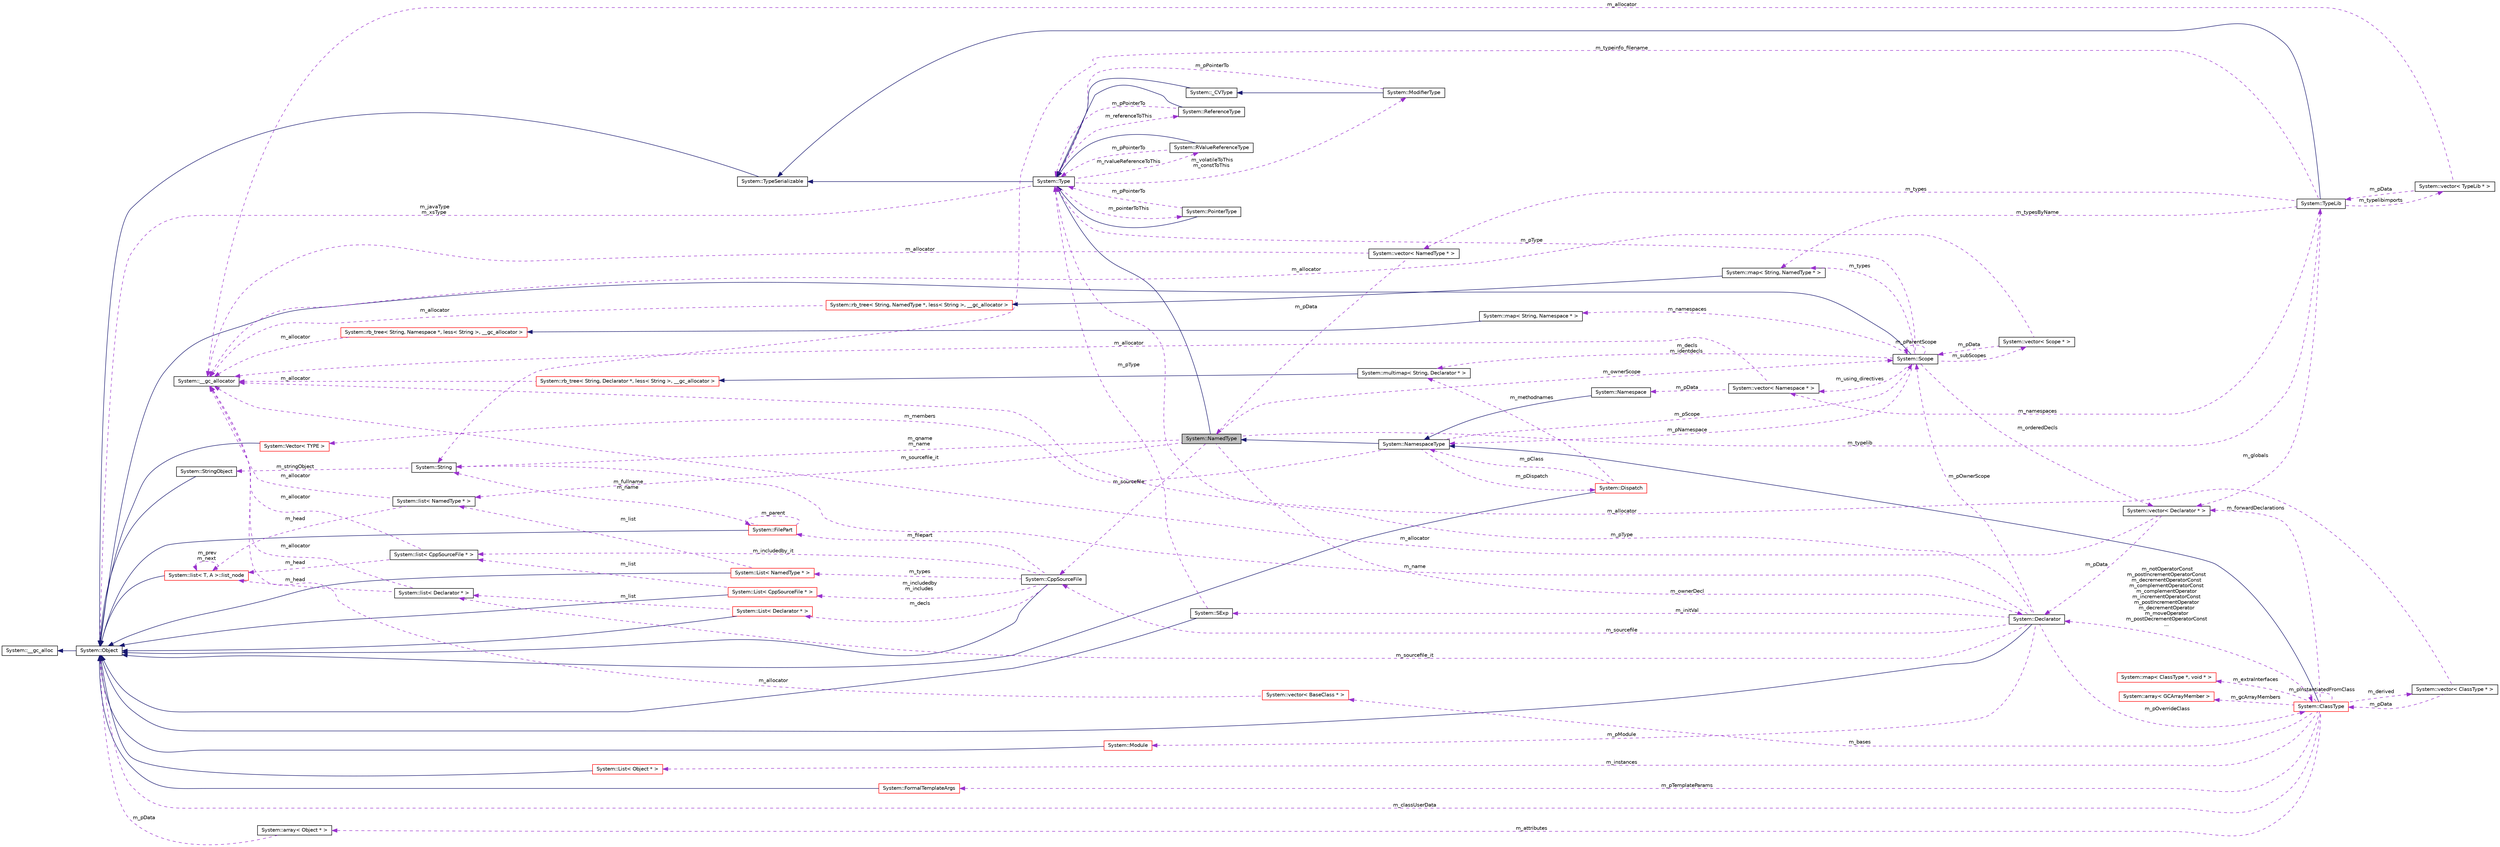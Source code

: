 digraph G
{
  edge [fontname="Helvetica",fontsize="10",labelfontname="Helvetica",labelfontsize="10"];
  node [fontname="Helvetica",fontsize="10",shape=record];
  rankdir="LR";
  Node1 [label="System::NamedType",height=0.2,width=0.4,color="black", fillcolor="grey75", style="filled" fontcolor="black"];
  Node2 -> Node1 [dir="back",color="midnightblue",fontsize="10",style="solid",fontname="Helvetica"];
  Node2 [label="System::Type",height=0.2,width=0.4,color="black", fillcolor="white", style="filled",URL="$class_system_1_1_type.html"];
  Node3 -> Node2 [dir="back",color="midnightblue",fontsize="10",style="solid",fontname="Helvetica"];
  Node3 [label="System::TypeSerializable",height=0.2,width=0.4,color="black", fillcolor="white", style="filled",URL="$class_system_1_1_type_serializable.html"];
  Node4 -> Node3 [dir="back",color="midnightblue",fontsize="10",style="solid",fontname="Helvetica"];
  Node4 [label="System::Object",height=0.2,width=0.4,color="black", fillcolor="white", style="filled",URL="$class_system_1_1_object.html"];
  Node5 -> Node4 [dir="back",color="midnightblue",fontsize="10",style="solid",fontname="Helvetica"];
  Node5 [label="System::__gc_alloc",height=0.2,width=0.4,color="black", fillcolor="white", style="filled",URL="$class_system_1_1____gc__alloc.html"];
  Node6 -> Node2 [dir="back",color="darkorchid3",fontsize="10",style="dashed",label=" m_pointerToThis" ,fontname="Helvetica"];
  Node6 [label="System::PointerType",height=0.2,width=0.4,color="black", fillcolor="white", style="filled",URL="$class_system_1_1_pointer_type.html"];
  Node2 -> Node6 [dir="back",color="midnightblue",fontsize="10",style="solid",fontname="Helvetica"];
  Node2 -> Node6 [dir="back",color="darkorchid3",fontsize="10",style="dashed",label=" m_pPointerTo" ,fontname="Helvetica"];
  Node7 -> Node2 [dir="back",color="darkorchid3",fontsize="10",style="dashed",label=" m_referenceToThis" ,fontname="Helvetica"];
  Node7 [label="System::ReferenceType",height=0.2,width=0.4,color="black", fillcolor="white", style="filled",URL="$class_system_1_1_reference_type.html"];
  Node2 -> Node7 [dir="back",color="midnightblue",fontsize="10",style="solid",fontname="Helvetica"];
  Node2 -> Node7 [dir="back",color="darkorchid3",fontsize="10",style="dashed",label=" m_pPointerTo" ,fontname="Helvetica"];
  Node8 -> Node2 [dir="back",color="darkorchid3",fontsize="10",style="dashed",label=" m_rvalueReferenceToThis" ,fontname="Helvetica"];
  Node8 [label="System::RValueReferenceType",height=0.2,width=0.4,color="black", fillcolor="white", style="filled",URL="$class_system_1_1_r_value_reference_type.html"];
  Node2 -> Node8 [dir="back",color="midnightblue",fontsize="10",style="solid",fontname="Helvetica"];
  Node2 -> Node8 [dir="back",color="darkorchid3",fontsize="10",style="dashed",label=" m_pPointerTo" ,fontname="Helvetica"];
  Node9 -> Node2 [dir="back",color="darkorchid3",fontsize="10",style="dashed",label=" m_volatileToThis\nm_constToThis" ,fontname="Helvetica"];
  Node9 [label="System::ModifierType",height=0.2,width=0.4,color="black", fillcolor="white", style="filled",URL="$class_system_1_1_modifier_type.html"];
  Node10 -> Node9 [dir="back",color="midnightblue",fontsize="10",style="solid",fontname="Helvetica"];
  Node10 [label="System::_CVType",height=0.2,width=0.4,color="black", fillcolor="white", style="filled",URL="$class_system_1_1___c_v_type.html"];
  Node2 -> Node10 [dir="back",color="midnightblue",fontsize="10",style="solid",fontname="Helvetica"];
  Node2 -> Node9 [dir="back",color="darkorchid3",fontsize="10",style="dashed",label=" m_pPointerTo" ,fontname="Helvetica"];
  Node4 -> Node2 [dir="back",color="darkorchid3",fontsize="10",style="dashed",label=" m_javaType\nm_xsType" ,fontname="Helvetica"];
  Node11 -> Node1 [dir="back",color="darkorchid3",fontsize="10",style="dashed",label=" m_ownerScope" ,fontname="Helvetica"];
  Node11 [label="System::Scope",height=0.2,width=0.4,color="black", fillcolor="white", style="filled",URL="$class_system_1_1_scope.html"];
  Node4 -> Node11 [dir="back",color="midnightblue",fontsize="10",style="solid",fontname="Helvetica"];
  Node2 -> Node11 [dir="back",color="darkorchid3",fontsize="10",style="dashed",label=" m_pType" ,fontname="Helvetica"];
  Node12 -> Node11 [dir="back",color="darkorchid3",fontsize="10",style="dashed",label=" m_subScopes" ,fontname="Helvetica"];
  Node12 [label="System::vector\< Scope * \>",height=0.2,width=0.4,color="black", fillcolor="white", style="filled",URL="$class_system_1_1vector.html"];
  Node11 -> Node12 [dir="back",color="darkorchid3",fontsize="10",style="dashed",label=" m_pData" ,fontname="Helvetica"];
  Node13 -> Node12 [dir="back",color="darkorchid3",fontsize="10",style="dashed",label=" m_allocator" ,fontname="Helvetica"];
  Node13 [label="System::__gc_allocator",height=0.2,width=0.4,color="black", fillcolor="white", style="filled",URL="$class_system_1_1____gc__allocator.html"];
  Node11 -> Node11 [dir="back",color="darkorchid3",fontsize="10",style="dashed",label=" m_pParentScope" ,fontname="Helvetica"];
  Node14 -> Node11 [dir="back",color="darkorchid3",fontsize="10",style="dashed",label=" m_decls\nm_identdecls" ,fontname="Helvetica"];
  Node14 [label="System::multimap\< String, Declarator * \>",height=0.2,width=0.4,color="black", fillcolor="white", style="filled",URL="$class_system_1_1multimap.html"];
  Node15 -> Node14 [dir="back",color="midnightblue",fontsize="10",style="solid",fontname="Helvetica"];
  Node15 [label="System::rb_tree\< String, Declarator *, less\< String \>, __gc_allocator \>",height=0.2,width=0.4,color="red", fillcolor="white", style="filled",URL="$class_system_1_1rb__tree.html"];
  Node13 -> Node15 [dir="back",color="darkorchid3",fontsize="10",style="dashed",label=" m_allocator" ,fontname="Helvetica"];
  Node16 -> Node11 [dir="back",color="darkorchid3",fontsize="10",style="dashed",label=" m_pNamespace" ,fontname="Helvetica"];
  Node16 [label="System::NamespaceType",height=0.2,width=0.4,color="black", fillcolor="white", style="filled",URL="$class_system_1_1_namespace_type.html"];
  Node1 -> Node16 [dir="back",color="midnightblue",fontsize="10",style="solid",fontname="Helvetica"];
  Node11 -> Node16 [dir="back",color="darkorchid3",fontsize="10",style="dashed",label=" m_pScope" ,fontname="Helvetica"];
  Node17 -> Node16 [dir="back",color="darkorchid3",fontsize="10",style="dashed",label=" m_members" ,fontname="Helvetica"];
  Node17 [label="System::Vector\< TYPE \>",height=0.2,width=0.4,color="red", fillcolor="white", style="filled",URL="$class_system_1_1_vector.html"];
  Node4 -> Node17 [dir="back",color="midnightblue",fontsize="10",style="solid",fontname="Helvetica"];
  Node18 -> Node16 [dir="back",color="darkorchid3",fontsize="10",style="dashed",label=" m_pDispatch" ,fontname="Helvetica"];
  Node18 [label="System::Dispatch",height=0.2,width=0.4,color="red", fillcolor="white", style="filled",URL="$class_system_1_1_dispatch.html"];
  Node4 -> Node18 [dir="back",color="midnightblue",fontsize="10",style="solid",fontname="Helvetica"];
  Node14 -> Node18 [dir="back",color="darkorchid3",fontsize="10",style="dashed",label=" m_methodnames" ,fontname="Helvetica"];
  Node16 -> Node18 [dir="back",color="darkorchid3",fontsize="10",style="dashed",label=" m_pClass" ,fontname="Helvetica"];
  Node19 -> Node11 [dir="back",color="darkorchid3",fontsize="10",style="dashed",label=" m_namespaces" ,fontname="Helvetica"];
  Node19 [label="System::map\< String, Namespace * \>",height=0.2,width=0.4,color="black", fillcolor="white", style="filled",URL="$class_system_1_1map.html"];
  Node20 -> Node19 [dir="back",color="midnightblue",fontsize="10",style="solid",fontname="Helvetica"];
  Node20 [label="System::rb_tree\< String, Namespace *, less\< String \>, __gc_allocator \>",height=0.2,width=0.4,color="red", fillcolor="white", style="filled",URL="$class_system_1_1rb__tree.html"];
  Node13 -> Node20 [dir="back",color="darkorchid3",fontsize="10",style="dashed",label=" m_allocator" ,fontname="Helvetica"];
  Node21 -> Node11 [dir="back",color="darkorchid3",fontsize="10",style="dashed",label=" m_using_directives" ,fontname="Helvetica"];
  Node21 [label="System::vector\< Namespace * \>",height=0.2,width=0.4,color="black", fillcolor="white", style="filled",URL="$class_system_1_1vector.html"];
  Node13 -> Node21 [dir="back",color="darkorchid3",fontsize="10",style="dashed",label=" m_allocator" ,fontname="Helvetica"];
  Node22 -> Node21 [dir="back",color="darkorchid3",fontsize="10",style="dashed",label=" m_pData" ,fontname="Helvetica"];
  Node22 [label="System::Namespace",height=0.2,width=0.4,color="black", fillcolor="white", style="filled",URL="$class_system_1_1_namespace.html"];
  Node16 -> Node22 [dir="back",color="midnightblue",fontsize="10",style="solid",fontname="Helvetica"];
  Node23 -> Node11 [dir="back",color="darkorchid3",fontsize="10",style="dashed",label=" m_orderedDecls" ,fontname="Helvetica"];
  Node23 [label="System::vector\< Declarator * \>",height=0.2,width=0.4,color="black", fillcolor="white", style="filled",URL="$class_system_1_1vector.html"];
  Node13 -> Node23 [dir="back",color="darkorchid3",fontsize="10",style="dashed",label=" m_allocator" ,fontname="Helvetica"];
  Node24 -> Node23 [dir="back",color="darkorchid3",fontsize="10",style="dashed",label=" m_pData" ,fontname="Helvetica"];
  Node24 [label="System::Declarator",height=0.2,width=0.4,color="black", fillcolor="white", style="filled",URL="$class_system_1_1_declarator.html"];
  Node4 -> Node24 [dir="back",color="midnightblue",fontsize="10",style="solid",fontname="Helvetica"];
  Node2 -> Node24 [dir="back",color="darkorchid3",fontsize="10",style="dashed",label=" m_pType" ,fontname="Helvetica"];
  Node11 -> Node24 [dir="back",color="darkorchid3",fontsize="10",style="dashed",label=" m_pOwnerScope" ,fontname="Helvetica"];
  Node25 -> Node24 [dir="back",color="darkorchid3",fontsize="10",style="dashed",label=" m_initVal" ,fontname="Helvetica"];
  Node25 [label="System::SExp",height=0.2,width=0.4,color="black", fillcolor="white", style="filled",URL="$class_system_1_1_s_exp.html"];
  Node4 -> Node25 [dir="back",color="midnightblue",fontsize="10",style="solid",fontname="Helvetica"];
  Node2 -> Node25 [dir="back",color="darkorchid3",fontsize="10",style="dashed",label=" m_pType" ,fontname="Helvetica"];
  Node26 -> Node24 [dir="back",color="darkorchid3",fontsize="10",style="dashed",label=" m_sourcefile" ,fontname="Helvetica"];
  Node26 [label="System::CppSourceFile",height=0.2,width=0.4,color="black", fillcolor="white", style="filled",URL="$class_system_1_1_cpp_source_file.html"];
  Node4 -> Node26 [dir="back",color="midnightblue",fontsize="10",style="solid",fontname="Helvetica"];
  Node27 -> Node26 [dir="back",color="darkorchid3",fontsize="10",style="dashed",label=" m_filepart" ,fontname="Helvetica"];
  Node27 [label="System::FilePart",height=0.2,width=0.4,color="red", fillcolor="white", style="filled",URL="$class_system_1_1_file_part.html"];
  Node4 -> Node27 [dir="back",color="midnightblue",fontsize="10",style="solid",fontname="Helvetica"];
  Node27 -> Node27 [dir="back",color="darkorchid3",fontsize="10",style="dashed",label=" m_parent" ,fontname="Helvetica"];
  Node28 -> Node27 [dir="back",color="darkorchid3",fontsize="10",style="dashed",label=" m_fullname\nm_name" ,fontname="Helvetica"];
  Node28 [label="System::String",height=0.2,width=0.4,color="black", fillcolor="white", style="filled",URL="$class_system_1_1_string.html"];
  Node29 -> Node28 [dir="back",color="darkorchid3",fontsize="10",style="dashed",label=" m_stringObject" ,fontname="Helvetica"];
  Node29 [label="System::StringObject",height=0.2,width=0.4,color="black", fillcolor="white", style="filled",URL="$class_system_1_1_string_object.html"];
  Node4 -> Node29 [dir="back",color="midnightblue",fontsize="10",style="solid",fontname="Helvetica"];
  Node30 -> Node26 [dir="back",color="darkorchid3",fontsize="10",style="dashed",label=" m_types" ,fontname="Helvetica"];
  Node30 [label="System::List\< NamedType * \>",height=0.2,width=0.4,color="red", fillcolor="white", style="filled",URL="$class_system_1_1_list.html"];
  Node4 -> Node30 [dir="back",color="midnightblue",fontsize="10",style="solid",fontname="Helvetica"];
  Node31 -> Node30 [dir="back",color="darkorchid3",fontsize="10",style="dashed",label=" m_list" ,fontname="Helvetica"];
  Node31 [label="System::list\< NamedType * \>",height=0.2,width=0.4,color="black", fillcolor="white", style="filled",URL="$class_system_1_1list.html"];
  Node13 -> Node31 [dir="back",color="darkorchid3",fontsize="10",style="dashed",label=" m_allocator" ,fontname="Helvetica"];
  Node32 -> Node31 [dir="back",color="darkorchid3",fontsize="10",style="dashed",label=" m_head" ,fontname="Helvetica"];
  Node32 [label="System::list\< T, A \>::list_node",height=0.2,width=0.4,color="red", fillcolor="white", style="filled",URL="$class_system_1_1list_1_1list__node.html"];
  Node4 -> Node32 [dir="back",color="midnightblue",fontsize="10",style="solid",fontname="Helvetica"];
  Node32 -> Node32 [dir="back",color="darkorchid3",fontsize="10",style="dashed",label=" m_prev\nm_next" ,fontname="Helvetica"];
  Node33 -> Node26 [dir="back",color="darkorchid3",fontsize="10",style="dashed",label=" m_includedby\nm_includes" ,fontname="Helvetica"];
  Node33 [label="System::List\< CppSourceFile * \>",height=0.2,width=0.4,color="red", fillcolor="white", style="filled",URL="$class_system_1_1_list.html"];
  Node4 -> Node33 [dir="back",color="midnightblue",fontsize="10",style="solid",fontname="Helvetica"];
  Node34 -> Node33 [dir="back",color="darkorchid3",fontsize="10",style="dashed",label=" m_list" ,fontname="Helvetica"];
  Node34 [label="System::list\< CppSourceFile * \>",height=0.2,width=0.4,color="black", fillcolor="white", style="filled",URL="$class_system_1_1list.html"];
  Node13 -> Node34 [dir="back",color="darkorchid3",fontsize="10",style="dashed",label=" m_allocator" ,fontname="Helvetica"];
  Node32 -> Node34 [dir="back",color="darkorchid3",fontsize="10",style="dashed",label=" m_head" ,fontname="Helvetica"];
  Node34 -> Node26 [dir="back",color="darkorchid3",fontsize="10",style="dashed",label=" m_includedby_it" ,fontname="Helvetica"];
  Node35 -> Node26 [dir="back",color="darkorchid3",fontsize="10",style="dashed",label=" m_decls" ,fontname="Helvetica"];
  Node35 [label="System::List\< Declarator * \>",height=0.2,width=0.4,color="red", fillcolor="white", style="filled",URL="$class_system_1_1_list.html"];
  Node4 -> Node35 [dir="back",color="midnightblue",fontsize="10",style="solid",fontname="Helvetica"];
  Node36 -> Node35 [dir="back",color="darkorchid3",fontsize="10",style="dashed",label=" m_list" ,fontname="Helvetica"];
  Node36 [label="System::list\< Declarator * \>",height=0.2,width=0.4,color="black", fillcolor="white", style="filled",URL="$class_system_1_1list.html"];
  Node13 -> Node36 [dir="back",color="darkorchid3",fontsize="10",style="dashed",label=" m_allocator" ,fontname="Helvetica"];
  Node32 -> Node36 [dir="back",color="darkorchid3",fontsize="10",style="dashed",label=" m_head" ,fontname="Helvetica"];
  Node37 -> Node24 [dir="back",color="darkorchid3",fontsize="10",style="dashed",label=" m_pOverrideClass" ,fontname="Helvetica"];
  Node37 [label="System::ClassType",height=0.2,width=0.4,color="red", fillcolor="white", style="filled",URL="$class_system_1_1_class_type.html"];
  Node16 -> Node37 [dir="back",color="midnightblue",fontsize="10",style="solid",fontname="Helvetica"];
  Node38 -> Node37 [dir="back",color="darkorchid3",fontsize="10",style="dashed",label=" m_attributes" ,fontname="Helvetica"];
  Node38 [label="System::array\< Object * \>",height=0.2,width=0.4,color="black", fillcolor="white", style="filled",URL="$class_system_1_1array.html"];
  Node4 -> Node38 [dir="back",color="darkorchid3",fontsize="10",style="dashed",label=" m_pData" ,fontname="Helvetica"];
  Node39 -> Node37 [dir="back",color="darkorchid3",fontsize="10",style="dashed",label=" m_instances" ,fontname="Helvetica"];
  Node39 [label="System::List\< Object * \>",height=0.2,width=0.4,color="red", fillcolor="white", style="filled",URL="$class_system_1_1_list.html"];
  Node4 -> Node39 [dir="back",color="midnightblue",fontsize="10",style="solid",fontname="Helvetica"];
  Node40 -> Node37 [dir="back",color="darkorchid3",fontsize="10",style="dashed",label=" m_bases" ,fontname="Helvetica"];
  Node40 [label="System::vector\< BaseClass * \>",height=0.2,width=0.4,color="red", fillcolor="white", style="filled",URL="$class_system_1_1vector.html"];
  Node13 -> Node40 [dir="back",color="darkorchid3",fontsize="10",style="dashed",label=" m_allocator" ,fontname="Helvetica"];
  Node41 -> Node37 [dir="back",color="darkorchid3",fontsize="10",style="dashed",label=" m_derived" ,fontname="Helvetica"];
  Node41 [label="System::vector\< ClassType * \>",height=0.2,width=0.4,color="black", fillcolor="white", style="filled",URL="$class_system_1_1vector.html"];
  Node13 -> Node41 [dir="back",color="darkorchid3",fontsize="10",style="dashed",label=" m_allocator" ,fontname="Helvetica"];
  Node37 -> Node41 [dir="back",color="darkorchid3",fontsize="10",style="dashed",label=" m_pData" ,fontname="Helvetica"];
  Node42 -> Node37 [dir="back",color="darkorchid3",fontsize="10",style="dashed",label=" m_extraInterfaces" ,fontname="Helvetica"];
  Node42 [label="System::map\< ClassType *, void * \>",height=0.2,width=0.4,color="red", fillcolor="white", style="filled",URL="$class_system_1_1map.html"];
  Node24 -> Node37 [dir="back",color="darkorchid3",fontsize="10",style="dashed",label=" m_notOperatorConst\nm_postIncrementOperatorConst\nm_decrementOperatorConst\nm_complementOperatorConst\nm_complementOperator\nm_incrementOperatorConst\nm_postIncrementOperator\nm_decrementOperator\nm_moveOperator\nm_postDecrementOperatorConst\n..." ,fontname="Helvetica"];
  Node43 -> Node37 [dir="back",color="darkorchid3",fontsize="10",style="dashed",label=" m_pTemplateParams" ,fontname="Helvetica"];
  Node43 [label="System::FormalTemplateArgs",height=0.2,width=0.4,color="red", fillcolor="white", style="filled",URL="$class_system_1_1_formal_template_args.html"];
  Node4 -> Node43 [dir="back",color="midnightblue",fontsize="10",style="solid",fontname="Helvetica"];
  Node44 -> Node37 [dir="back",color="darkorchid3",fontsize="10",style="dashed",label=" m_gcArrayMembers" ,fontname="Helvetica"];
  Node44 [label="System::array\< GCArrayMember \>",height=0.2,width=0.4,color="red", fillcolor="white", style="filled",URL="$class_system_1_1array.html"];
  Node37 -> Node37 [dir="back",color="darkorchid3",fontsize="10",style="dashed",label=" m_pInstantiatedFromClass" ,fontname="Helvetica"];
  Node4 -> Node37 [dir="back",color="darkorchid3",fontsize="10",style="dashed",label=" m_classUserData" ,fontname="Helvetica"];
  Node23 -> Node37 [dir="back",color="darkorchid3",fontsize="10",style="dashed",label=" m_forwardDeclarations" ,fontname="Helvetica"];
  Node28 -> Node24 [dir="back",color="darkorchid3",fontsize="10",style="dashed",label=" m_name" ,fontname="Helvetica"];
  Node45 -> Node24 [dir="back",color="darkorchid3",fontsize="10",style="dashed",label=" m_pModule" ,fontname="Helvetica"];
  Node45 [label="System::Module",height=0.2,width=0.4,color="red", fillcolor="white", style="filled",URL="$class_system_1_1_module.html"];
  Node4 -> Node45 [dir="back",color="midnightblue",fontsize="10",style="solid",fontname="Helvetica"];
  Node36 -> Node24 [dir="back",color="darkorchid3",fontsize="10",style="dashed",label=" m_sourcefile_it" ,fontname="Helvetica"];
  Node46 -> Node11 [dir="back",color="darkorchid3",fontsize="10",style="dashed",label=" m_types" ,fontname="Helvetica"];
  Node46 [label="System::map\< String, NamedType * \>",height=0.2,width=0.4,color="black", fillcolor="white", style="filled",URL="$class_system_1_1map.html"];
  Node47 -> Node46 [dir="back",color="midnightblue",fontsize="10",style="solid",fontname="Helvetica"];
  Node47 [label="System::rb_tree\< String, NamedType *, less\< String \>, __gc_allocator \>",height=0.2,width=0.4,color="red", fillcolor="white", style="filled",URL="$class_system_1_1rb__tree.html"];
  Node13 -> Node47 [dir="back",color="darkorchid3",fontsize="10",style="dashed",label=" m_allocator" ,fontname="Helvetica"];
  Node24 -> Node1 [dir="back",color="darkorchid3",fontsize="10",style="dashed",label=" m_ownerDecl" ,fontname="Helvetica"];
  Node26 -> Node1 [dir="back",color="darkorchid3",fontsize="10",style="dashed",label=" m_sourcefile" ,fontname="Helvetica"];
  Node31 -> Node1 [dir="back",color="darkorchid3",fontsize="10",style="dashed",label=" m_sourcefile_it" ,fontname="Helvetica"];
  Node28 -> Node1 [dir="back",color="darkorchid3",fontsize="10",style="dashed",label=" m_qname\nm_name" ,fontname="Helvetica"];
  Node48 -> Node1 [dir="back",color="darkorchid3",fontsize="10",style="dashed",label=" m_typelib" ,fontname="Helvetica"];
  Node48 [label="System::TypeLib",height=0.2,width=0.4,color="black", fillcolor="white", style="filled",URL="$class_system_1_1_type_lib.html"];
  Node3 -> Node48 [dir="back",color="midnightblue",fontsize="10",style="solid",fontname="Helvetica"];
  Node49 -> Node48 [dir="back",color="darkorchid3",fontsize="10",style="dashed",label=" m_typelibimports" ,fontname="Helvetica"];
  Node49 [label="System::vector\< TypeLib * \>",height=0.2,width=0.4,color="black", fillcolor="white", style="filled",URL="$class_system_1_1vector.html"];
  Node13 -> Node49 [dir="back",color="darkorchid3",fontsize="10",style="dashed",label=" m_allocator" ,fontname="Helvetica"];
  Node48 -> Node49 [dir="back",color="darkorchid3",fontsize="10",style="dashed",label=" m_pData" ,fontname="Helvetica"];
  Node21 -> Node48 [dir="back",color="darkorchid3",fontsize="10",style="dashed",label=" m_namespaces" ,fontname="Helvetica"];
  Node28 -> Node48 [dir="back",color="darkorchid3",fontsize="10",style="dashed",label=" m_typeinfo_filename" ,fontname="Helvetica"];
  Node23 -> Node48 [dir="back",color="darkorchid3",fontsize="10",style="dashed",label=" m_globals" ,fontname="Helvetica"];
  Node46 -> Node48 [dir="back",color="darkorchid3",fontsize="10",style="dashed",label=" m_typesByName" ,fontname="Helvetica"];
  Node50 -> Node48 [dir="back",color="darkorchid3",fontsize="10",style="dashed",label=" m_types" ,fontname="Helvetica"];
  Node50 [label="System::vector\< NamedType * \>",height=0.2,width=0.4,color="black", fillcolor="white", style="filled",URL="$class_system_1_1vector.html"];
  Node13 -> Node50 [dir="back",color="darkorchid3",fontsize="10",style="dashed",label=" m_allocator" ,fontname="Helvetica"];
  Node1 -> Node50 [dir="back",color="darkorchid3",fontsize="10",style="dashed",label=" m_pData" ,fontname="Helvetica"];
}
